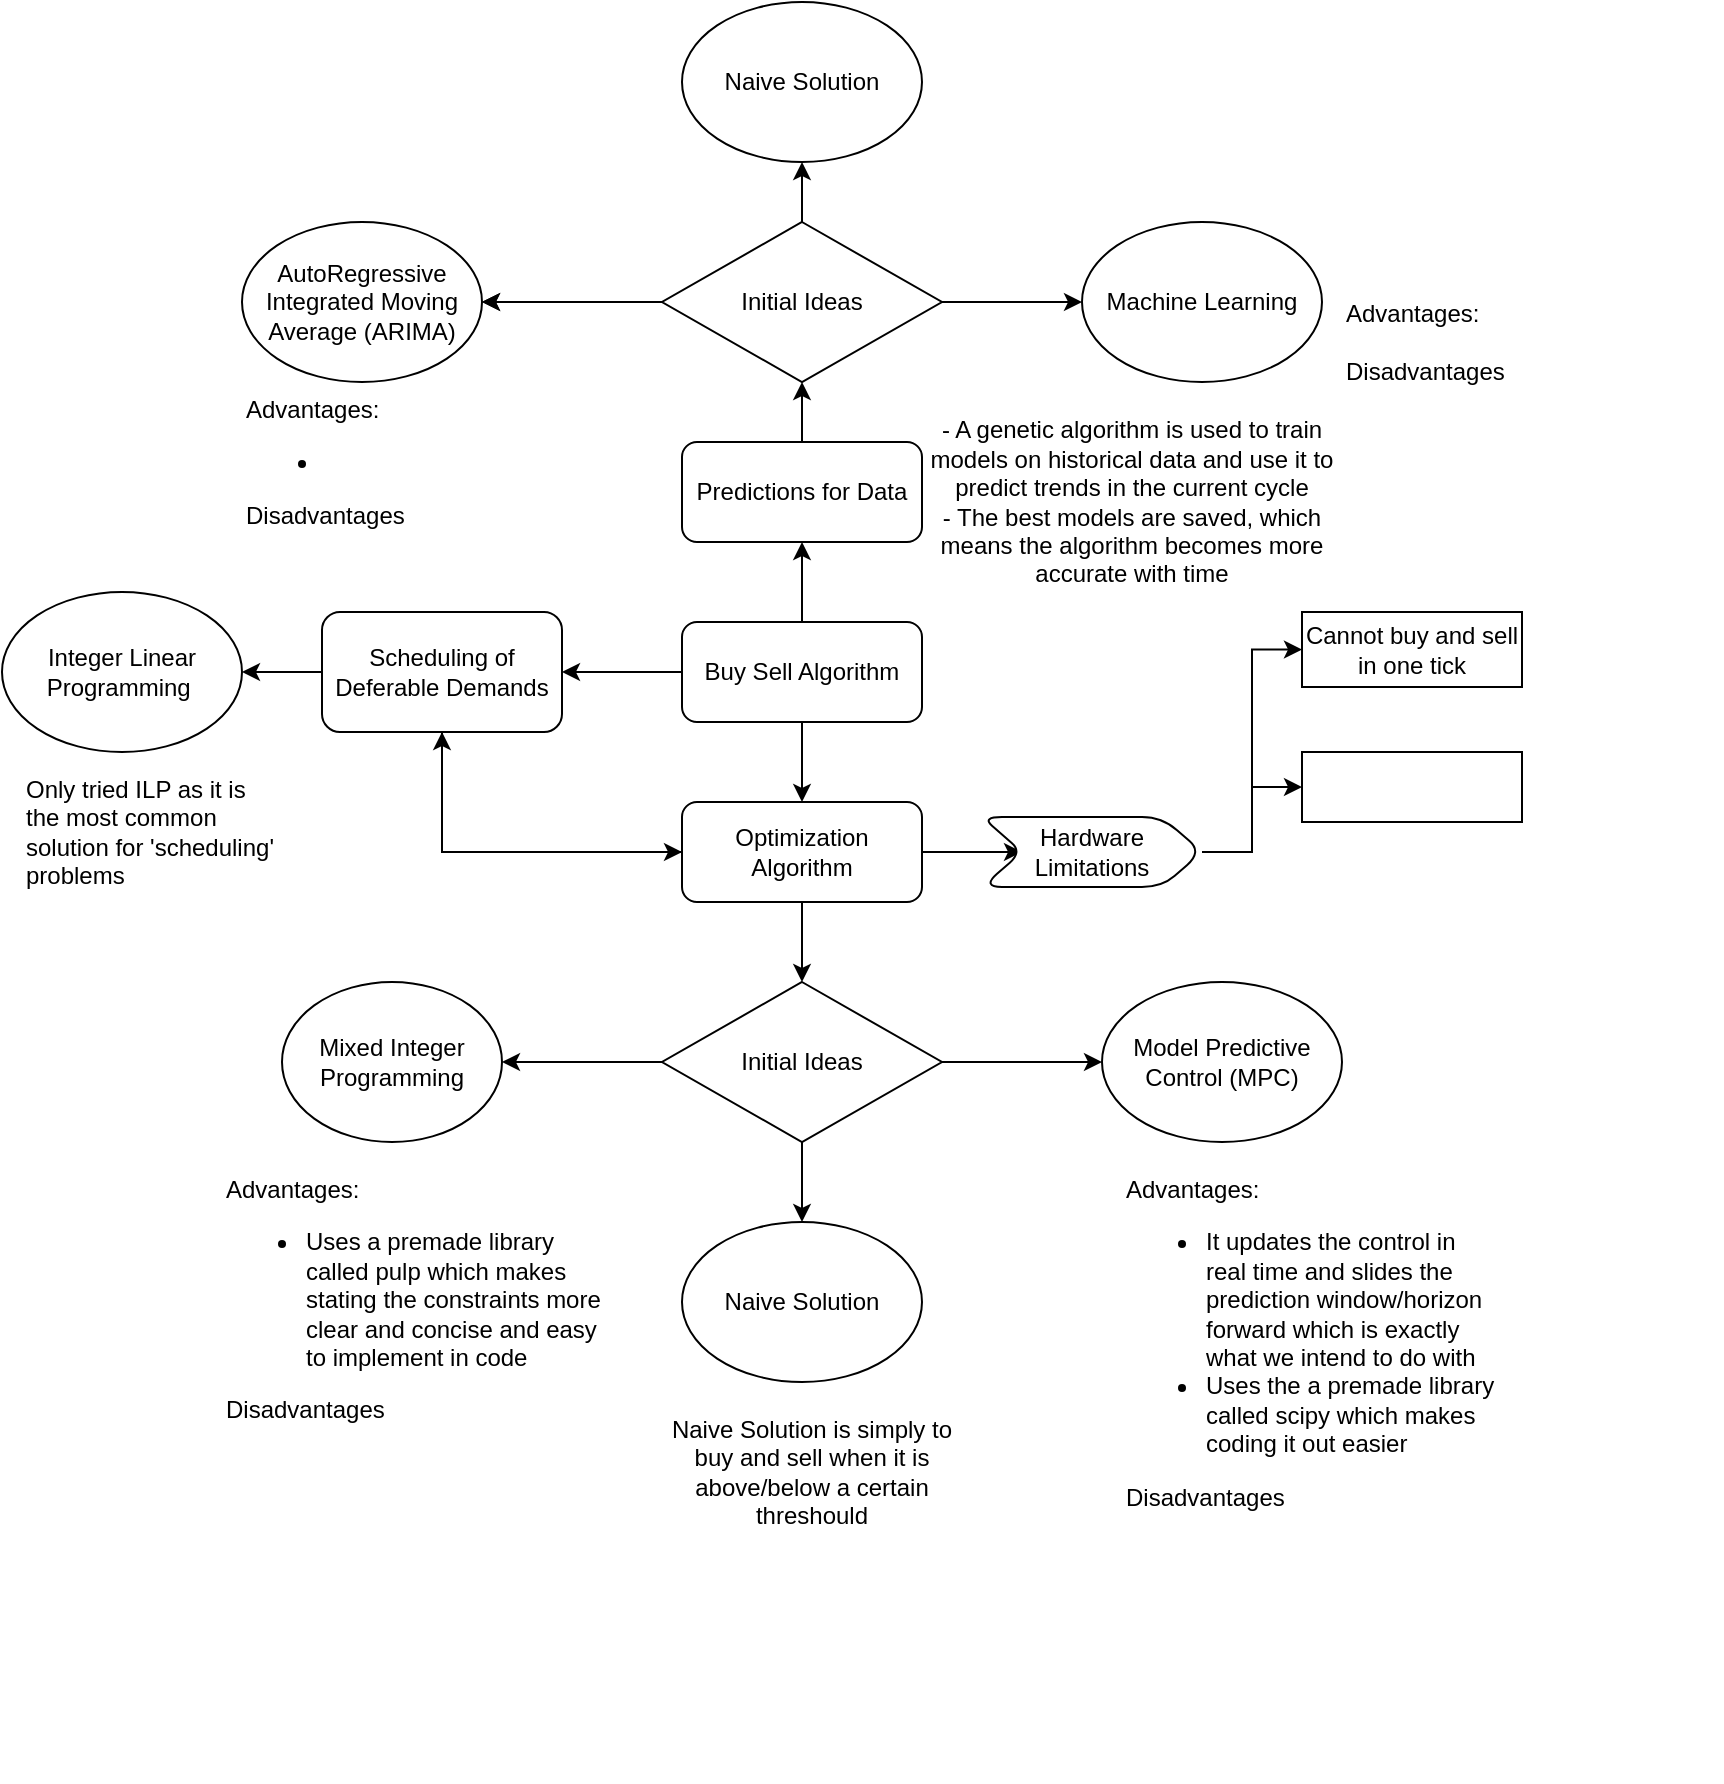 <mxfile version="24.4.8" type="github">
  <diagram name="Page-1" id="UxOaTtIUIqS_tEpt3Vct">
    <mxGraphModel dx="1364" dy="910" grid="1" gridSize="10" guides="1" tooltips="1" connect="1" arrows="1" fold="1" page="1" pageScale="1" pageWidth="850" pageHeight="1100" math="0" shadow="0">
      <root>
        <mxCell id="0" />
        <mxCell id="1" parent="0" />
        <mxCell id="irKkEr3Q99a9lG1IQd4l-3" value="" style="edgeStyle=orthogonalEdgeStyle;rounded=0;orthogonalLoop=1;jettySize=auto;html=1;" parent="1" source="irKkEr3Q99a9lG1IQd4l-1" target="irKkEr3Q99a9lG1IQd4l-2" edge="1">
          <mxGeometry relative="1" as="geometry" />
        </mxCell>
        <mxCell id="irKkEr3Q99a9lG1IQd4l-7" value="" style="edgeStyle=orthogonalEdgeStyle;rounded=0;orthogonalLoop=1;jettySize=auto;html=1;" parent="1" source="irKkEr3Q99a9lG1IQd4l-1" target="irKkEr3Q99a9lG1IQd4l-6" edge="1">
          <mxGeometry relative="1" as="geometry" />
        </mxCell>
        <mxCell id="irKkEr3Q99a9lG1IQd4l-22" value="" style="edgeStyle=orthogonalEdgeStyle;rounded=0;orthogonalLoop=1;jettySize=auto;html=1;" parent="1" source="irKkEr3Q99a9lG1IQd4l-1" target="irKkEr3Q99a9lG1IQd4l-21" edge="1">
          <mxGeometry relative="1" as="geometry" />
        </mxCell>
        <mxCell id="irKkEr3Q99a9lG1IQd4l-1" value="Buy Sell Algorithm" style="rounded=1;whiteSpace=wrap;html=1;" parent="1" vertex="1">
          <mxGeometry x="360" y="390" width="120" height="50" as="geometry" />
        </mxCell>
        <mxCell id="irKkEr3Q99a9lG1IQd4l-16" style="edgeStyle=orthogonalEdgeStyle;rounded=0;orthogonalLoop=1;jettySize=auto;html=1;entryX=0.5;entryY=1;entryDx=0;entryDy=0;" parent="1" source="irKkEr3Q99a9lG1IQd4l-2" target="irKkEr3Q99a9lG1IQd4l-15" edge="1">
          <mxGeometry relative="1" as="geometry" />
        </mxCell>
        <mxCell id="irKkEr3Q99a9lG1IQd4l-2" value="Predictions for Data" style="rounded=1;whiteSpace=wrap;html=1;" parent="1" vertex="1">
          <mxGeometry x="360" y="300" width="120" height="50" as="geometry" />
        </mxCell>
        <mxCell id="irKkEr3Q99a9lG1IQd4l-10" style="edgeStyle=orthogonalEdgeStyle;rounded=0;orthogonalLoop=1;jettySize=auto;html=1;" parent="1" source="irKkEr3Q99a9lG1IQd4l-6" target="irKkEr3Q99a9lG1IQd4l-8" edge="1">
          <mxGeometry relative="1" as="geometry" />
        </mxCell>
        <mxCell id="irKkEr3Q99a9lG1IQd4l-26" style="edgeStyle=orthogonalEdgeStyle;rounded=0;orthogonalLoop=1;jettySize=auto;html=1;entryX=0.5;entryY=1;entryDx=0;entryDy=0;" parent="1" source="irKkEr3Q99a9lG1IQd4l-6" target="irKkEr3Q99a9lG1IQd4l-21" edge="1">
          <mxGeometry relative="1" as="geometry" />
        </mxCell>
        <mxCell id="irKkEr3Q99a9lG1IQd4l-28" value="" style="edgeStyle=orthogonalEdgeStyle;rounded=0;orthogonalLoop=1;jettySize=auto;html=1;" parent="1" source="irKkEr3Q99a9lG1IQd4l-6" target="irKkEr3Q99a9lG1IQd4l-27" edge="1">
          <mxGeometry relative="1" as="geometry" />
        </mxCell>
        <mxCell id="irKkEr3Q99a9lG1IQd4l-6" value="Optimization Algorithm" style="rounded=1;whiteSpace=wrap;html=1;" parent="1" vertex="1">
          <mxGeometry x="360" y="480" width="120" height="50" as="geometry" />
        </mxCell>
        <mxCell id="irKkEr3Q99a9lG1IQd4l-12" value="" style="edgeStyle=orthogonalEdgeStyle;rounded=0;orthogonalLoop=1;jettySize=auto;html=1;" parent="1" source="irKkEr3Q99a9lG1IQd4l-8" target="irKkEr3Q99a9lG1IQd4l-11" edge="1">
          <mxGeometry relative="1" as="geometry" />
        </mxCell>
        <mxCell id="irKkEr3Q99a9lG1IQd4l-43" style="edgeStyle=orthogonalEdgeStyle;rounded=0;orthogonalLoop=1;jettySize=auto;html=1;entryX=0.5;entryY=0;entryDx=0;entryDy=0;" parent="1" source="irKkEr3Q99a9lG1IQd4l-8" target="irKkEr3Q99a9lG1IQd4l-42" edge="1">
          <mxGeometry relative="1" as="geometry" />
        </mxCell>
        <mxCell id="irKkEr3Q99a9lG1IQd4l-49" style="edgeStyle=orthogonalEdgeStyle;rounded=0;orthogonalLoop=1;jettySize=auto;html=1;entryX=0;entryY=0.5;entryDx=0;entryDy=0;" parent="1" source="irKkEr3Q99a9lG1IQd4l-8" target="irKkEr3Q99a9lG1IQd4l-48" edge="1">
          <mxGeometry relative="1" as="geometry" />
        </mxCell>
        <mxCell id="irKkEr3Q99a9lG1IQd4l-8" value="Initial Ideas" style="rhombus;whiteSpace=wrap;html=1;" parent="1" vertex="1">
          <mxGeometry x="350" y="570" width="140" height="80" as="geometry" />
        </mxCell>
        <mxCell id="irKkEr3Q99a9lG1IQd4l-11" value="Mixed Integer Programming" style="ellipse;whiteSpace=wrap;html=1;" parent="1" vertex="1">
          <mxGeometry x="160" y="570" width="110" height="80" as="geometry" />
        </mxCell>
        <mxCell id="irKkEr3Q99a9lG1IQd4l-14" value="Advantages:&lt;div&gt;&lt;ul&gt;&lt;li&gt;Uses a premade library called pulp which makes stating the constraints more clear and concise and easy to implement in code&lt;/li&gt;&lt;/ul&gt;&lt;/div&gt;&lt;div style=&quot;&quot;&gt;Disadvantages&lt;/div&gt;" style="text;html=1;align=left;verticalAlign=top;whiteSpace=wrap;rounded=0;" parent="1" vertex="1">
          <mxGeometry x="130" y="660" width="190" height="280" as="geometry" />
        </mxCell>
        <mxCell id="irKkEr3Q99a9lG1IQd4l-18" value="" style="edgeStyle=orthogonalEdgeStyle;rounded=0;orthogonalLoop=1;jettySize=auto;html=1;" parent="1" source="irKkEr3Q99a9lG1IQd4l-15" edge="1">
          <mxGeometry relative="1" as="geometry">
            <mxPoint x="260" y="230" as="targetPoint" />
          </mxGeometry>
        </mxCell>
        <mxCell id="irKkEr3Q99a9lG1IQd4l-20" style="edgeStyle=orthogonalEdgeStyle;rounded=0;orthogonalLoop=1;jettySize=auto;html=1;entryX=1;entryY=0.5;entryDx=0;entryDy=0;" parent="1" source="irKkEr3Q99a9lG1IQd4l-15" target="irKkEr3Q99a9lG1IQd4l-19" edge="1">
          <mxGeometry relative="1" as="geometry" />
        </mxCell>
        <mxCell id="irKkEr3Q99a9lG1IQd4l-45" style="edgeStyle=orthogonalEdgeStyle;rounded=0;orthogonalLoop=1;jettySize=auto;html=1;entryX=0.5;entryY=1;entryDx=0;entryDy=0;" parent="1" source="irKkEr3Q99a9lG1IQd4l-15" target="irKkEr3Q99a9lG1IQd4l-44" edge="1">
          <mxGeometry relative="1" as="geometry" />
        </mxCell>
        <mxCell id="irKkEr3Q99a9lG1IQd4l-47" style="edgeStyle=orthogonalEdgeStyle;rounded=0;orthogonalLoop=1;jettySize=auto;html=1;entryX=0;entryY=0.5;entryDx=0;entryDy=0;" parent="1" source="irKkEr3Q99a9lG1IQd4l-15" target="irKkEr3Q99a9lG1IQd4l-46" edge="1">
          <mxGeometry relative="1" as="geometry" />
        </mxCell>
        <mxCell id="irKkEr3Q99a9lG1IQd4l-15" value="Initial Ideas" style="rhombus;whiteSpace=wrap;html=1;" parent="1" vertex="1">
          <mxGeometry x="350" y="190" width="140" height="80" as="geometry" />
        </mxCell>
        <mxCell id="irKkEr3Q99a9lG1IQd4l-19" value="AutoRegressive Integrated Moving Average (ARIMA)" style="ellipse;whiteSpace=wrap;html=1;" parent="1" vertex="1">
          <mxGeometry x="140" y="190" width="120" height="80" as="geometry" />
        </mxCell>
        <mxCell id="irKkEr3Q99a9lG1IQd4l-25" style="edgeStyle=orthogonalEdgeStyle;rounded=0;orthogonalLoop=1;jettySize=auto;html=1;entryX=0;entryY=0.5;entryDx=0;entryDy=0;" parent="1" source="irKkEr3Q99a9lG1IQd4l-21" target="irKkEr3Q99a9lG1IQd4l-6" edge="1">
          <mxGeometry relative="1" as="geometry">
            <Array as="points">
              <mxPoint x="240" y="505" />
            </Array>
          </mxGeometry>
        </mxCell>
        <mxCell id="irKkEr3Q99a9lG1IQd4l-36" style="edgeStyle=orthogonalEdgeStyle;rounded=0;orthogonalLoop=1;jettySize=auto;html=1;entryX=1;entryY=0.5;entryDx=0;entryDy=0;" parent="1" source="irKkEr3Q99a9lG1IQd4l-21" target="irKkEr3Q99a9lG1IQd4l-35" edge="1">
          <mxGeometry relative="1" as="geometry" />
        </mxCell>
        <mxCell id="irKkEr3Q99a9lG1IQd4l-21" value="Scheduling of Deferable Demands" style="whiteSpace=wrap;html=1;rounded=1;" parent="1" vertex="1">
          <mxGeometry x="180" y="385" width="120" height="60" as="geometry" />
        </mxCell>
        <mxCell id="irKkEr3Q99a9lG1IQd4l-39" style="edgeStyle=orthogonalEdgeStyle;rounded=0;orthogonalLoop=1;jettySize=auto;html=1;entryX=0;entryY=0.5;entryDx=0;entryDy=0;" parent="1" source="irKkEr3Q99a9lG1IQd4l-27" target="irKkEr3Q99a9lG1IQd4l-38" edge="1">
          <mxGeometry relative="1" as="geometry" />
        </mxCell>
        <mxCell id="irKkEr3Q99a9lG1IQd4l-54" style="edgeStyle=orthogonalEdgeStyle;rounded=0;orthogonalLoop=1;jettySize=auto;html=1;" parent="1" source="irKkEr3Q99a9lG1IQd4l-27" target="irKkEr3Q99a9lG1IQd4l-53" edge="1">
          <mxGeometry relative="1" as="geometry" />
        </mxCell>
        <mxCell id="irKkEr3Q99a9lG1IQd4l-27" value="Hardware Limitations" style="shape=step;perimeter=stepPerimeter;whiteSpace=wrap;html=1;fixedSize=1;rounded=1;" parent="1" vertex="1">
          <mxGeometry x="510" y="487.5" width="110" height="35" as="geometry" />
        </mxCell>
        <mxCell id="irKkEr3Q99a9lG1IQd4l-35" value="Integer Linear Programming&amp;nbsp;" style="ellipse;whiteSpace=wrap;html=1;" parent="1" vertex="1">
          <mxGeometry x="20" y="375" width="120" height="80" as="geometry" />
        </mxCell>
        <mxCell id="irKkEr3Q99a9lG1IQd4l-37" value="Only tried ILP as it is the most common solution for &#39;scheduling&#39; problems" style="text;html=1;align=left;verticalAlign=middle;whiteSpace=wrap;rounded=0;" parent="1" vertex="1">
          <mxGeometry x="30" y="480" width="130" height="30" as="geometry" />
        </mxCell>
        <mxCell id="irKkEr3Q99a9lG1IQd4l-38" value="Cannot buy and sell in one tick" style="rounded=0;whiteSpace=wrap;html=1;" parent="1" vertex="1">
          <mxGeometry x="670" y="385" width="110" height="37.5" as="geometry" />
        </mxCell>
        <mxCell id="irKkEr3Q99a9lG1IQd4l-42" value="Naive Solution" style="ellipse;whiteSpace=wrap;html=1;" parent="1" vertex="1">
          <mxGeometry x="360" y="690" width="120" height="80" as="geometry" />
        </mxCell>
        <mxCell id="irKkEr3Q99a9lG1IQd4l-44" value="Naive Solution" style="ellipse;whiteSpace=wrap;html=1;" parent="1" vertex="1">
          <mxGeometry x="360" y="80" width="120" height="80" as="geometry" />
        </mxCell>
        <mxCell id="irKkEr3Q99a9lG1IQd4l-46" value="Machine Learning" style="ellipse;whiteSpace=wrap;html=1;" parent="1" vertex="1">
          <mxGeometry x="560" y="190" width="120" height="80" as="geometry" />
        </mxCell>
        <mxCell id="irKkEr3Q99a9lG1IQd4l-48" value="Model Predictive Control (MPC)" style="ellipse;whiteSpace=wrap;html=1;" parent="1" vertex="1">
          <mxGeometry x="570" y="570" width="120" height="80" as="geometry" />
        </mxCell>
        <mxCell id="irKkEr3Q99a9lG1IQd4l-50" value="Advantages:&lt;div&gt;&lt;ul&gt;&lt;li&gt;&lt;br&gt;&lt;/li&gt;&lt;/ul&gt;&lt;/div&gt;&lt;div style=&quot;&quot;&gt;Disadvantages&lt;/div&gt;" style="text;html=1;align=left;verticalAlign=middle;whiteSpace=wrap;rounded=0;" parent="1" vertex="1">
          <mxGeometry x="140" y="280" width="190" height="60" as="geometry" />
        </mxCell>
        <mxCell id="irKkEr3Q99a9lG1IQd4l-51" value="Advantages:&lt;div&gt;&lt;ul&gt;&lt;li&gt;It updates the control in real time and slides the prediction window/horizon forward which is exactly what we intend to do with&lt;/li&gt;&lt;li&gt;Uses the a premade library called scipy which makes coding it out easier&amp;nbsp;&lt;/li&gt;&lt;/ul&gt;&lt;/div&gt;&lt;div style=&quot;&quot;&gt;Disadvantages&lt;/div&gt;" style="text;html=1;align=left;verticalAlign=top;whiteSpace=wrap;rounded=0;" parent="1" vertex="1">
          <mxGeometry x="580" y="660" width="190" height="310" as="geometry" />
        </mxCell>
        <mxCell id="irKkEr3Q99a9lG1IQd4l-52" value="Advantages:&lt;div&gt;&lt;br&gt;&lt;/div&gt;&lt;div style=&quot;&quot;&gt;Disadvantages&lt;/div&gt;" style="text;html=1;align=left;verticalAlign=middle;whiteSpace=wrap;rounded=0;" parent="1" vertex="1">
          <mxGeometry x="690" y="220" width="190" height="60" as="geometry" />
        </mxCell>
        <mxCell id="irKkEr3Q99a9lG1IQd4l-53" value="" style="rounded=0;whiteSpace=wrap;html=1;" parent="1" vertex="1">
          <mxGeometry x="670" y="455" width="110" height="35" as="geometry" />
        </mxCell>
        <mxCell id="irKkEr3Q99a9lG1IQd4l-55" value="Naive Solution is simply to buy and sell when it is above/below a certain threshould" style="text;html=1;align=center;verticalAlign=middle;whiteSpace=wrap;rounded=0;" parent="1" vertex="1">
          <mxGeometry x="350" y="800" width="150" height="30" as="geometry" />
        </mxCell>
        <mxCell id="on9IJYiC1uvpUOAwbppN-2" value="&lt;div&gt;- A genetic algorithm is used to train models on historical data and use it to predict trends in the current cycle&lt;br&gt;&lt;/div&gt;&lt;div&gt;- The best models are saved, which means the algorithm becomes more accurate with time&lt;br&gt;&lt;/div&gt;" style="text;html=1;align=center;verticalAlign=middle;whiteSpace=wrap;rounded=0;" vertex="1" parent="1">
          <mxGeometry x="480" y="285" width="210" height="90" as="geometry" />
        </mxCell>
      </root>
    </mxGraphModel>
  </diagram>
</mxfile>
